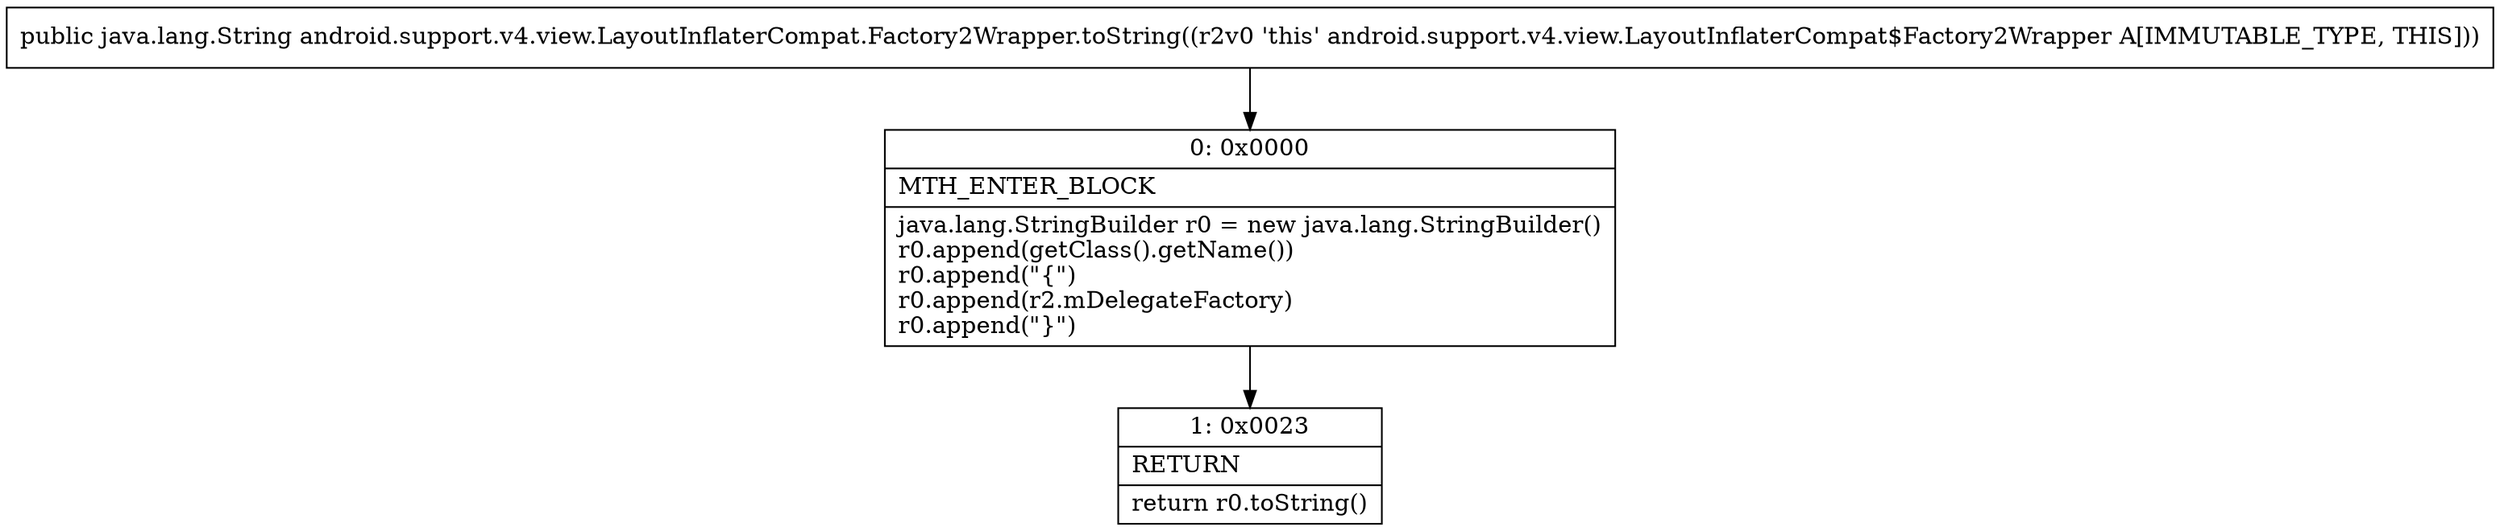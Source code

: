 digraph "CFG forandroid.support.v4.view.LayoutInflaterCompat.Factory2Wrapper.toString()Ljava\/lang\/String;" {
Node_0 [shape=record,label="{0\:\ 0x0000|MTH_ENTER_BLOCK\l|java.lang.StringBuilder r0 = new java.lang.StringBuilder()\lr0.append(getClass().getName())\lr0.append(\"\{\")\lr0.append(r2.mDelegateFactory)\lr0.append(\"\}\")\l}"];
Node_1 [shape=record,label="{1\:\ 0x0023|RETURN\l|return r0.toString()\l}"];
MethodNode[shape=record,label="{public java.lang.String android.support.v4.view.LayoutInflaterCompat.Factory2Wrapper.toString((r2v0 'this' android.support.v4.view.LayoutInflaterCompat$Factory2Wrapper A[IMMUTABLE_TYPE, THIS])) }"];
MethodNode -> Node_0;
Node_0 -> Node_1;
}

